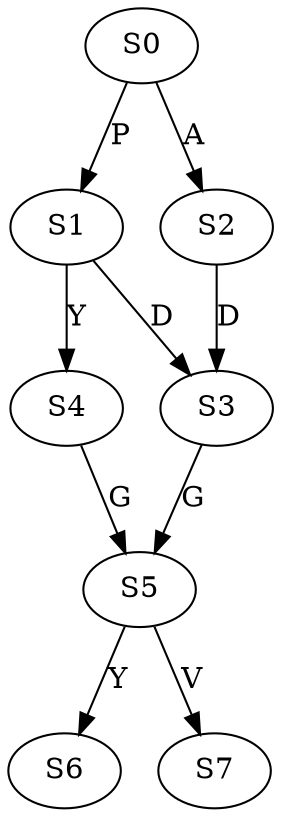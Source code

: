 strict digraph  {
	S0 -> S1 [ label = P ];
	S0 -> S2 [ label = A ];
	S1 -> S3 [ label = D ];
	S1 -> S4 [ label = Y ];
	S2 -> S3 [ label = D ];
	S3 -> S5 [ label = G ];
	S4 -> S5 [ label = G ];
	S5 -> S6 [ label = Y ];
	S5 -> S7 [ label = V ];
}
